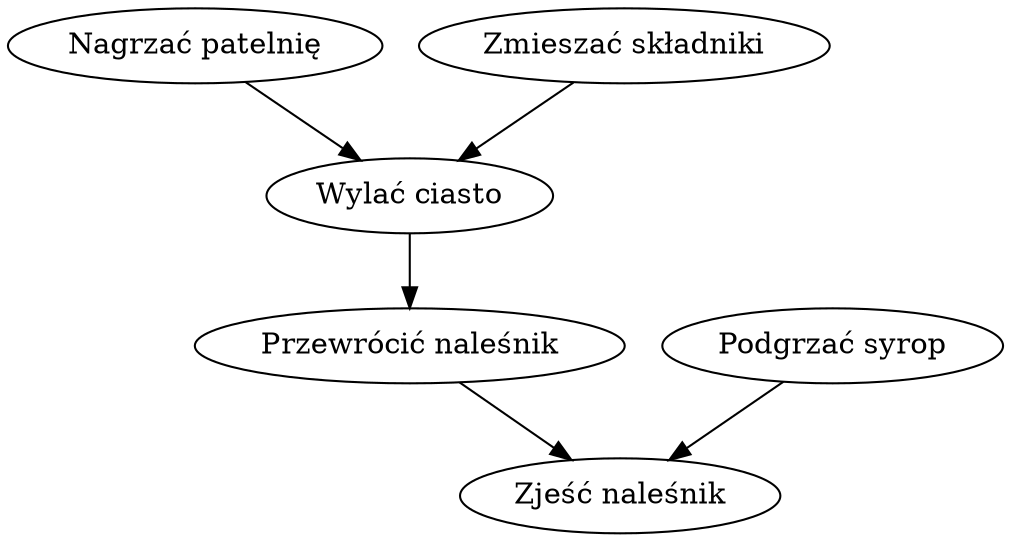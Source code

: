 digraph Nalesniki {
    0 [label="Nagrzać patelnię"];
    1 [label="Zmieszać składniki"];
    2 [label="Wylać ciasto"];
    3 [label="Przewrócić naleśnik"];
    4 [label="Podgrzać syrop"];
    5 [label="Zjeść naleśnik"];

    0 -> 2;
    1 -> 2;
    2 -> 3;
    3 -> 5;
    4 -> 5;
}